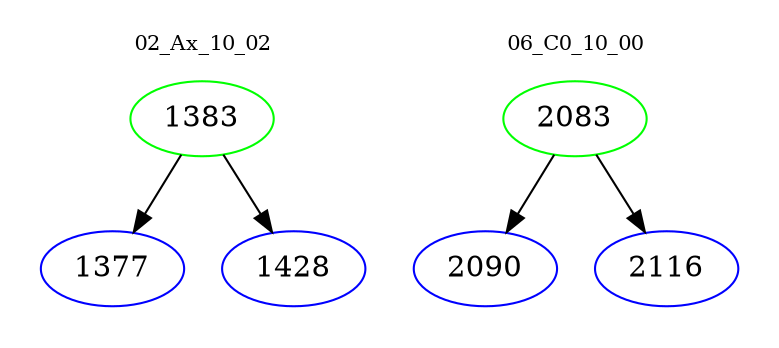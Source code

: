 digraph{
subgraph cluster_0 {
color = white
label = "02_Ax_10_02";
fontsize=10;
T0_1383 [label="1383", color="green"]
T0_1383 -> T0_1377 [color="black"]
T0_1377 [label="1377", color="blue"]
T0_1383 -> T0_1428 [color="black"]
T0_1428 [label="1428", color="blue"]
}
subgraph cluster_1 {
color = white
label = "06_C0_10_00";
fontsize=10;
T1_2083 [label="2083", color="green"]
T1_2083 -> T1_2090 [color="black"]
T1_2090 [label="2090", color="blue"]
T1_2083 -> T1_2116 [color="black"]
T1_2116 [label="2116", color="blue"]
}
}
